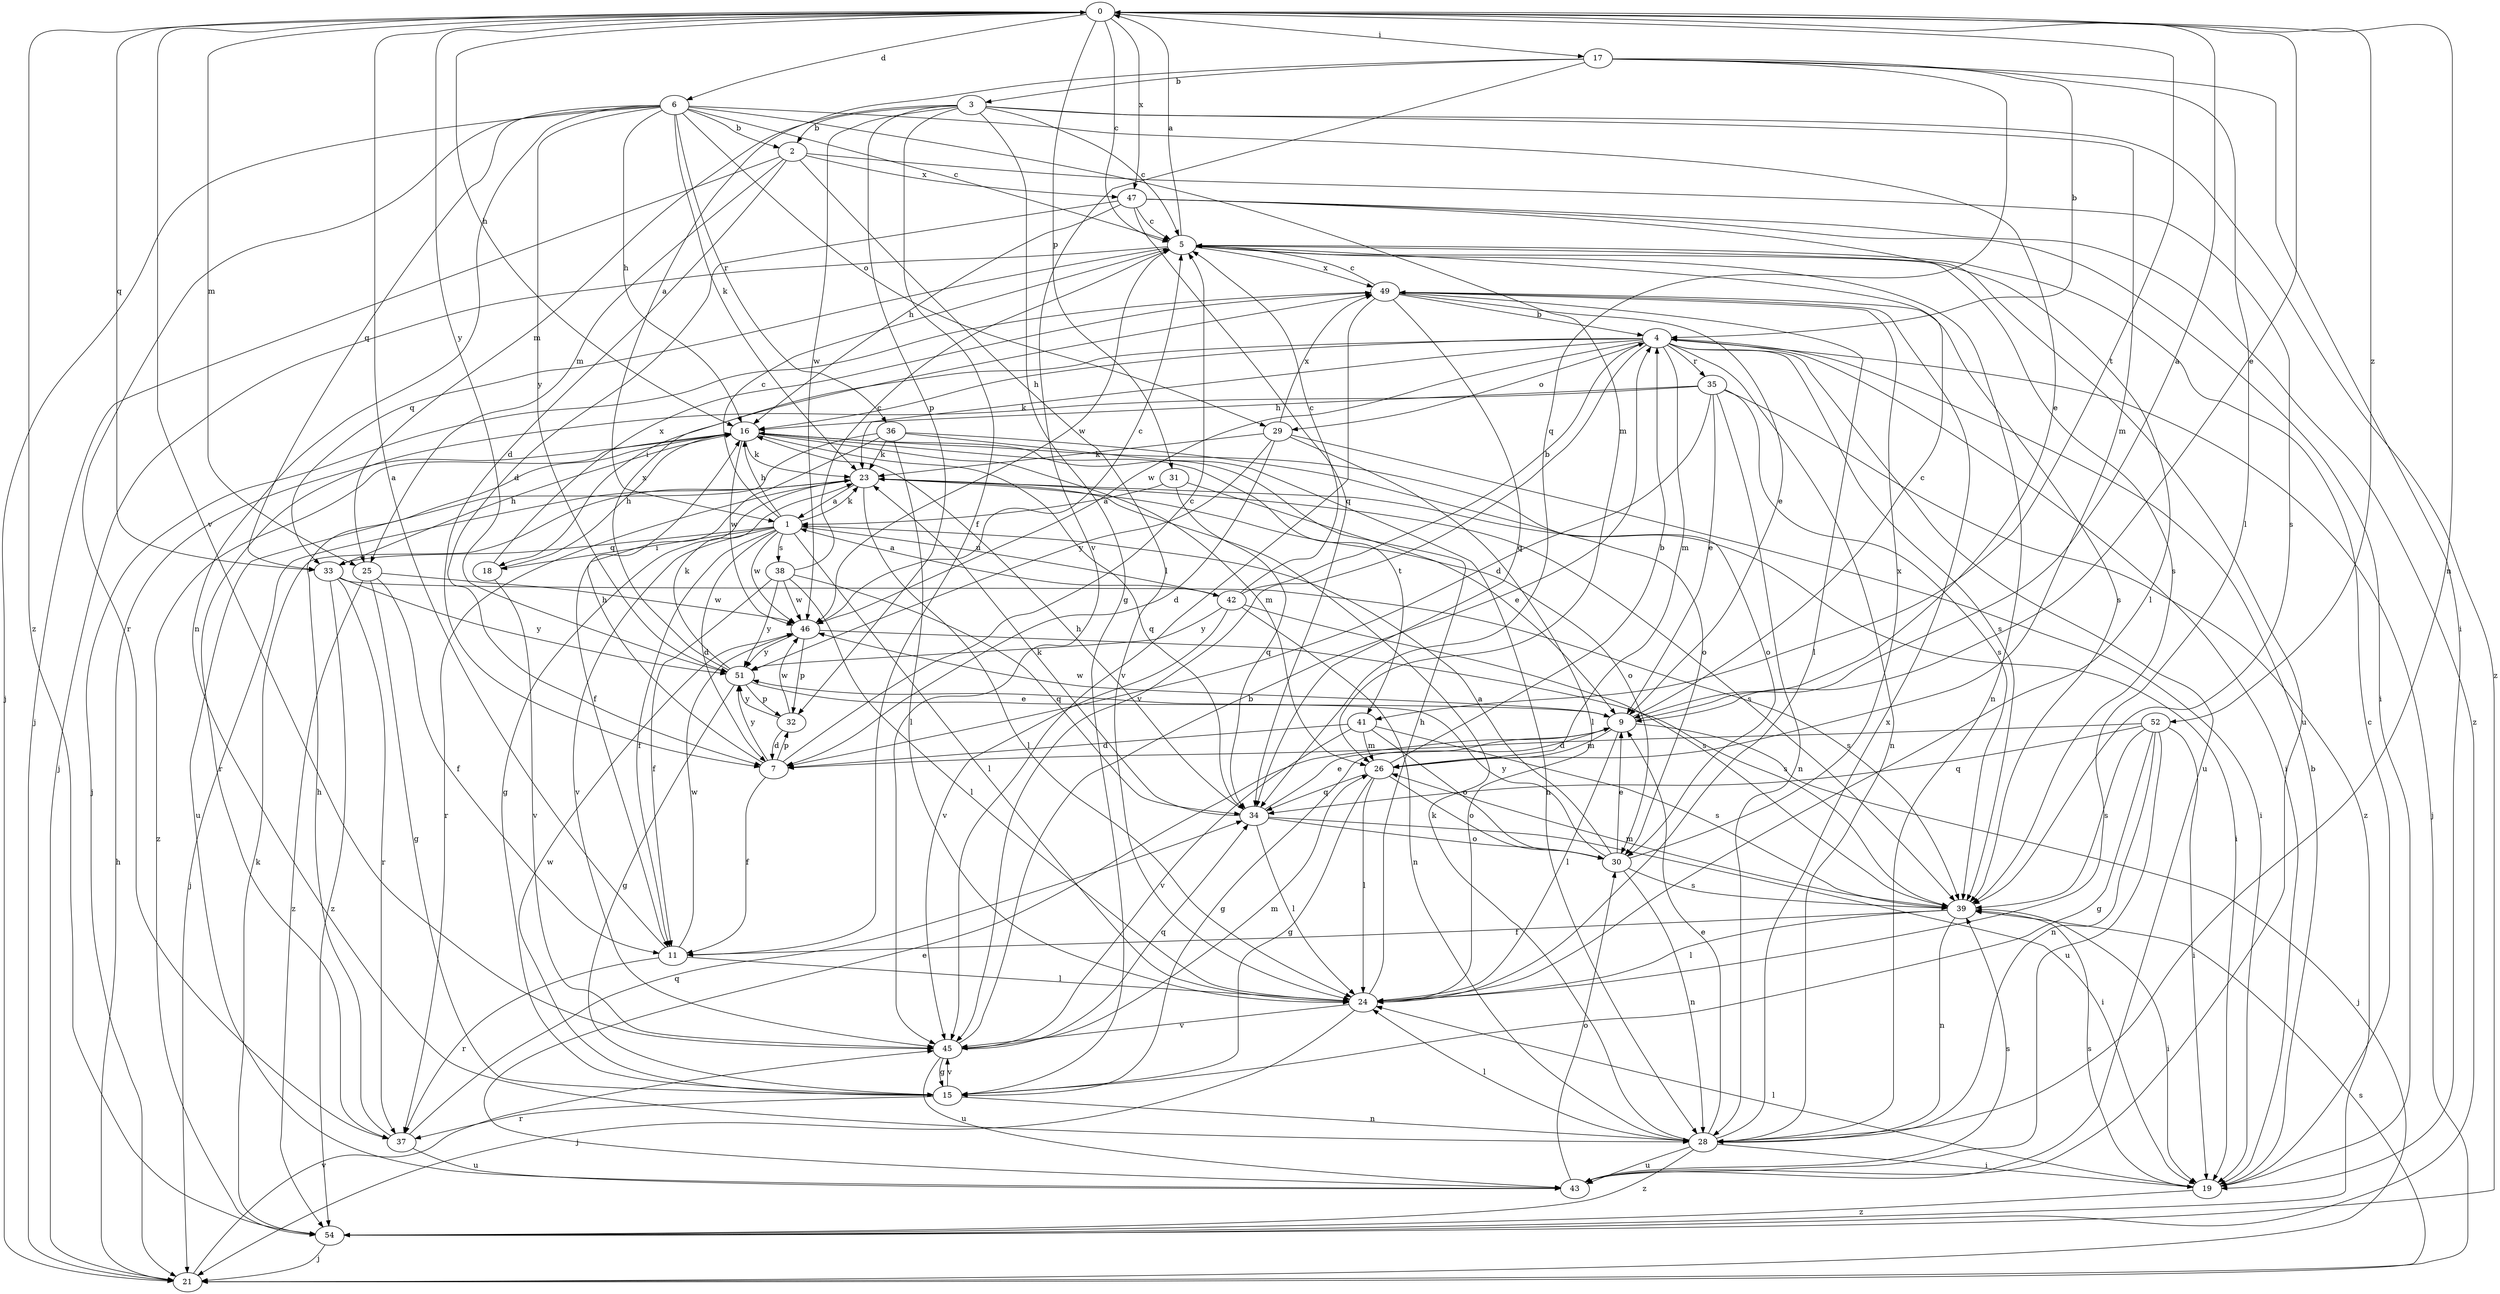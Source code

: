 strict digraph  {
0;
1;
2;
3;
4;
5;
6;
7;
9;
11;
15;
16;
17;
18;
19;
21;
23;
24;
25;
26;
28;
29;
30;
31;
32;
33;
34;
35;
36;
37;
38;
39;
41;
42;
43;
45;
46;
47;
49;
51;
52;
54;
0 -> 5  [label=c];
0 -> 6  [label=d];
0 -> 9  [label=e];
0 -> 16  [label=h];
0 -> 17  [label=i];
0 -> 25  [label=m];
0 -> 28  [label=n];
0 -> 31  [label=p];
0 -> 33  [label=q];
0 -> 41  [label=t];
0 -> 45  [label=v];
0 -> 47  [label=x];
0 -> 51  [label=y];
0 -> 52  [label=z];
0 -> 54  [label=z];
1 -> 5  [label=c];
1 -> 7  [label=d];
1 -> 11  [label=f];
1 -> 16  [label=h];
1 -> 18  [label=i];
1 -> 23  [label=k];
1 -> 24  [label=l];
1 -> 33  [label=q];
1 -> 38  [label=s];
1 -> 42  [label=u];
1 -> 45  [label=v];
1 -> 46  [label=w];
2 -> 7  [label=d];
2 -> 21  [label=j];
2 -> 24  [label=l];
2 -> 25  [label=m];
2 -> 39  [label=s];
2 -> 47  [label=x];
3 -> 2  [label=b];
3 -> 5  [label=c];
3 -> 11  [label=f];
3 -> 15  [label=g];
3 -> 25  [label=m];
3 -> 26  [label=m];
3 -> 32  [label=p];
3 -> 46  [label=w];
3 -> 54  [label=z];
4 -> 16  [label=h];
4 -> 18  [label=i];
4 -> 19  [label=i];
4 -> 21  [label=j];
4 -> 23  [label=k];
4 -> 26  [label=m];
4 -> 28  [label=n];
4 -> 29  [label=o];
4 -> 35  [label=r];
4 -> 39  [label=s];
4 -> 43  [label=u];
4 -> 45  [label=v];
4 -> 46  [label=w];
5 -> 0  [label=a];
5 -> 21  [label=j];
5 -> 28  [label=n];
5 -> 33  [label=q];
5 -> 39  [label=s];
5 -> 43  [label=u];
5 -> 46  [label=w];
5 -> 49  [label=x];
6 -> 2  [label=b];
6 -> 5  [label=c];
6 -> 9  [label=e];
6 -> 16  [label=h];
6 -> 21  [label=j];
6 -> 23  [label=k];
6 -> 26  [label=m];
6 -> 28  [label=n];
6 -> 29  [label=o];
6 -> 33  [label=q];
6 -> 36  [label=r];
6 -> 37  [label=r];
6 -> 51  [label=y];
7 -> 5  [label=c];
7 -> 11  [label=f];
7 -> 16  [label=h];
7 -> 32  [label=p];
7 -> 51  [label=y];
9 -> 0  [label=a];
9 -> 5  [label=c];
9 -> 15  [label=g];
9 -> 21  [label=j];
9 -> 24  [label=l];
9 -> 26  [label=m];
9 -> 46  [label=w];
11 -> 0  [label=a];
11 -> 24  [label=l];
11 -> 37  [label=r];
11 -> 46  [label=w];
15 -> 28  [label=n];
15 -> 37  [label=r];
15 -> 45  [label=v];
15 -> 46  [label=w];
16 -> 23  [label=k];
16 -> 26  [label=m];
16 -> 30  [label=o];
16 -> 34  [label=q];
16 -> 41  [label=t];
16 -> 46  [label=w];
16 -> 54  [label=z];
17 -> 1  [label=a];
17 -> 3  [label=b];
17 -> 4  [label=b];
17 -> 19  [label=i];
17 -> 24  [label=l];
17 -> 34  [label=q];
17 -> 45  [label=v];
18 -> 16  [label=h];
18 -> 45  [label=v];
18 -> 49  [label=x];
19 -> 4  [label=b];
19 -> 5  [label=c];
19 -> 24  [label=l];
19 -> 39  [label=s];
19 -> 54  [label=z];
21 -> 16  [label=h];
21 -> 39  [label=s];
21 -> 45  [label=v];
23 -> 1  [label=a];
23 -> 15  [label=g];
23 -> 19  [label=i];
23 -> 21  [label=j];
23 -> 24  [label=l];
23 -> 30  [label=o];
23 -> 37  [label=r];
23 -> 39  [label=s];
24 -> 16  [label=h];
24 -> 21  [label=j];
24 -> 45  [label=v];
25 -> 11  [label=f];
25 -> 15  [label=g];
25 -> 46  [label=w];
25 -> 54  [label=z];
26 -> 4  [label=b];
26 -> 15  [label=g];
26 -> 24  [label=l];
26 -> 30  [label=o];
26 -> 34  [label=q];
28 -> 9  [label=e];
28 -> 19  [label=i];
28 -> 23  [label=k];
28 -> 24  [label=l];
28 -> 43  [label=u];
28 -> 49  [label=x];
28 -> 54  [label=z];
29 -> 7  [label=d];
29 -> 19  [label=i];
29 -> 23  [label=k];
29 -> 24  [label=l];
29 -> 49  [label=x];
29 -> 51  [label=y];
30 -> 1  [label=a];
30 -> 9  [label=e];
30 -> 28  [label=n];
30 -> 39  [label=s];
30 -> 49  [label=x];
30 -> 51  [label=y];
31 -> 1  [label=a];
31 -> 9  [label=e];
31 -> 34  [label=q];
32 -> 7  [label=d];
32 -> 46  [label=w];
32 -> 51  [label=y];
33 -> 16  [label=h];
33 -> 37  [label=r];
33 -> 39  [label=s];
33 -> 51  [label=y];
33 -> 54  [label=z];
34 -> 9  [label=e];
34 -> 16  [label=h];
34 -> 19  [label=i];
34 -> 23  [label=k];
34 -> 24  [label=l];
34 -> 30  [label=o];
35 -> 7  [label=d];
35 -> 9  [label=e];
35 -> 16  [label=h];
35 -> 28  [label=n];
35 -> 37  [label=r];
35 -> 39  [label=s];
35 -> 54  [label=z];
36 -> 11  [label=f];
36 -> 23  [label=k];
36 -> 24  [label=l];
36 -> 28  [label=n];
36 -> 30  [label=o];
36 -> 43  [label=u];
37 -> 16  [label=h];
37 -> 34  [label=q];
37 -> 43  [label=u];
38 -> 5  [label=c];
38 -> 11  [label=f];
38 -> 24  [label=l];
38 -> 34  [label=q];
38 -> 46  [label=w];
38 -> 51  [label=y];
39 -> 11  [label=f];
39 -> 19  [label=i];
39 -> 24  [label=l];
39 -> 26  [label=m];
39 -> 28  [label=n];
41 -> 7  [label=d];
41 -> 26  [label=m];
41 -> 30  [label=o];
41 -> 39  [label=s];
41 -> 45  [label=v];
42 -> 1  [label=a];
42 -> 4  [label=b];
42 -> 5  [label=c];
42 -> 28  [label=n];
42 -> 39  [label=s];
42 -> 45  [label=v];
42 -> 51  [label=y];
43 -> 9  [label=e];
43 -> 30  [label=o];
43 -> 39  [label=s];
45 -> 4  [label=b];
45 -> 15  [label=g];
45 -> 26  [label=m];
45 -> 34  [label=q];
45 -> 43  [label=u];
46 -> 5  [label=c];
46 -> 32  [label=p];
46 -> 39  [label=s];
46 -> 51  [label=y];
47 -> 5  [label=c];
47 -> 7  [label=d];
47 -> 16  [label=h];
47 -> 19  [label=i];
47 -> 24  [label=l];
47 -> 34  [label=q];
47 -> 54  [label=z];
49 -> 4  [label=b];
49 -> 5  [label=c];
49 -> 9  [label=e];
49 -> 21  [label=j];
49 -> 24  [label=l];
49 -> 34  [label=q];
49 -> 39  [label=s];
49 -> 45  [label=v];
51 -> 9  [label=e];
51 -> 15  [label=g];
51 -> 23  [label=k];
51 -> 32  [label=p];
51 -> 49  [label=x];
52 -> 7  [label=d];
52 -> 15  [label=g];
52 -> 19  [label=i];
52 -> 28  [label=n];
52 -> 34  [label=q];
52 -> 39  [label=s];
52 -> 43  [label=u];
54 -> 21  [label=j];
54 -> 23  [label=k];
}
